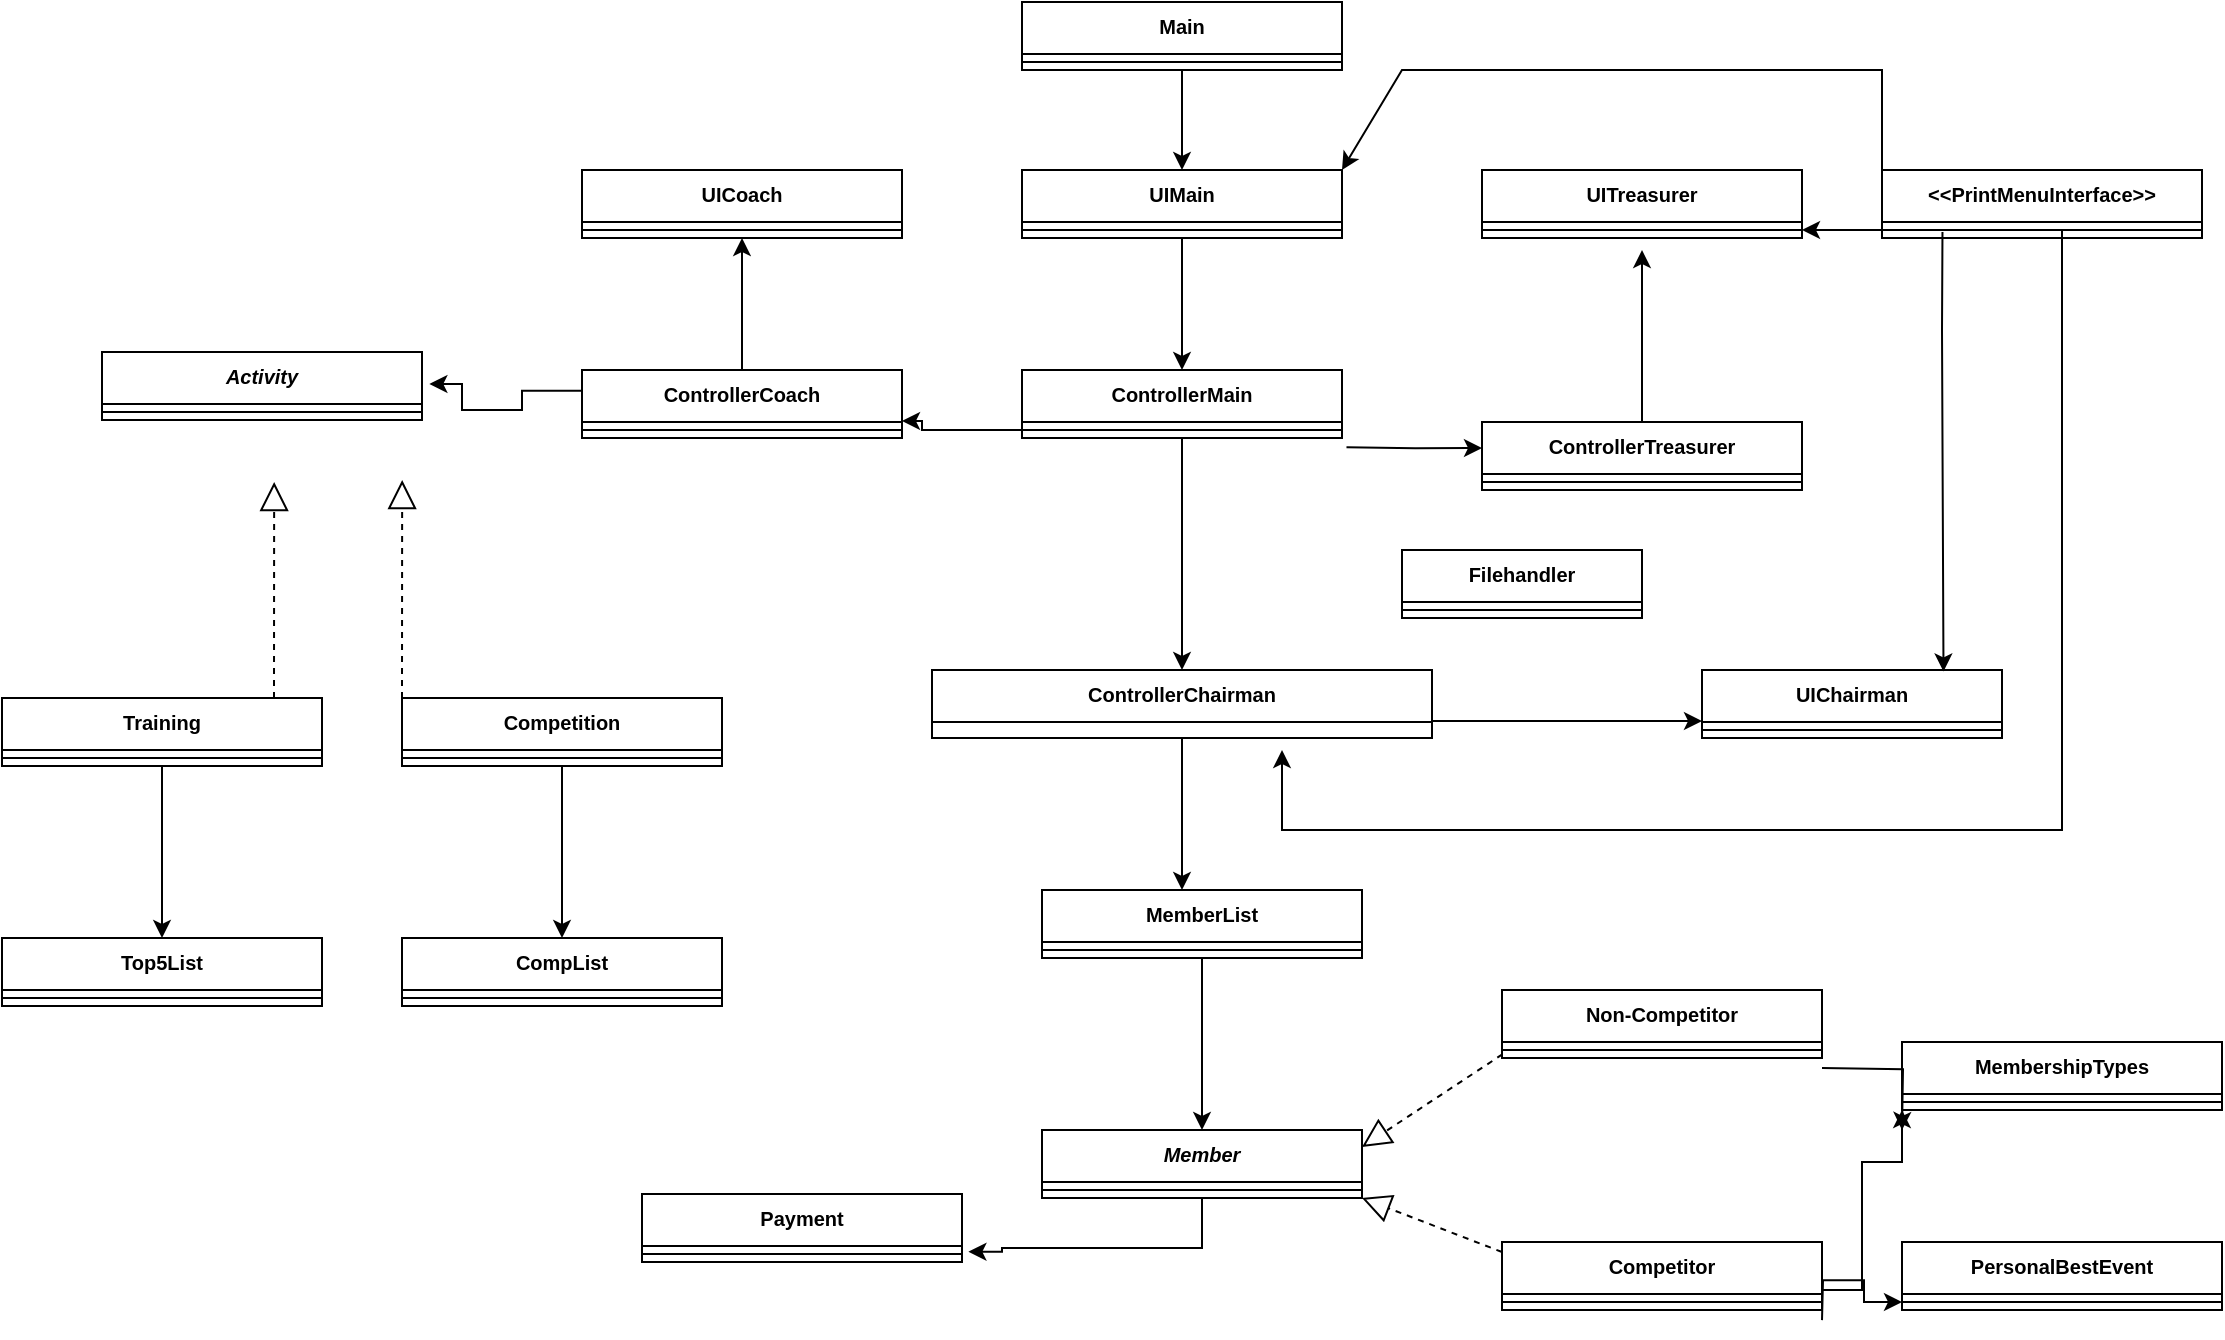 <mxfile version="18.0.5" type="github">
  <diagram id="C5RBs43oDa-KdzZeNtuy" name="Page-1">
    <mxGraphModel dx="1911" dy="841" grid="1" gridSize="10" guides="1" tooltips="1" connect="1" arrows="1" fold="1" page="1" pageScale="1" pageWidth="1169" pageHeight="827" math="0" shadow="0">
      <root>
        <mxCell id="WIyWlLk6GJQsqaUBKTNV-0" />
        <mxCell id="WIyWlLk6GJQsqaUBKTNV-1" parent="WIyWlLk6GJQsqaUBKTNV-0" />
        <mxCell id="_CnS_6f2XygoUBhzb1I3-104" value="" style="edgeStyle=orthogonalEdgeStyle;rounded=0;orthogonalLoop=1;jettySize=auto;html=1;entryX=0.5;entryY=0;entryDx=0;entryDy=0;entryPerimeter=0;fontSize=10;" parent="WIyWlLk6GJQsqaUBKTNV-1" source="_CnS_6f2XygoUBhzb1I3-0" target="_CnS_6f2XygoUBhzb1I3-28" edge="1">
          <mxGeometry relative="1" as="geometry" />
        </mxCell>
        <mxCell id="_CnS_6f2XygoUBhzb1I3-0" value="Main" style="swimlane;fontStyle=1;align=center;verticalAlign=top;childLayout=stackLayout;horizontal=1;startSize=26;horizontalStack=0;resizeParent=1;resizeParentMax=0;resizeLast=0;collapsible=1;marginBottom=0;fontSize=10;" parent="WIyWlLk6GJQsqaUBKTNV-1" vertex="1">
          <mxGeometry x="520" y="66" width="160" height="34" as="geometry" />
        </mxCell>
        <mxCell id="_CnS_6f2XygoUBhzb1I3-2" value="" style="line;strokeWidth=1;fillColor=none;align=left;verticalAlign=middle;spacingTop=-1;spacingLeft=3;spacingRight=3;rotatable=0;labelPosition=right;points=[];portConstraint=eastwest;fontSize=10;" parent="_CnS_6f2XygoUBhzb1I3-0" vertex="1">
          <mxGeometry y="26" width="160" height="8" as="geometry" />
        </mxCell>
        <mxCell id="_CnS_6f2XygoUBhzb1I3-36" value="" style="edgeStyle=orthogonalEdgeStyle;rounded=0;orthogonalLoop=1;jettySize=auto;html=1;fontSize=10;" parent="WIyWlLk6GJQsqaUBKTNV-1" source="_CnS_6f2XygoUBhzb1I3-16" target="_CnS_6f2XygoUBhzb1I3-32" edge="1">
          <mxGeometry relative="1" as="geometry" />
        </mxCell>
        <mxCell id="_CnS_6f2XygoUBhzb1I3-16" value="MemberList" style="swimlane;fontStyle=1;align=center;verticalAlign=top;childLayout=stackLayout;horizontal=1;startSize=26;horizontalStack=0;resizeParent=1;resizeParentMax=0;resizeLast=0;collapsible=1;marginBottom=0;fontSize=10;" parent="WIyWlLk6GJQsqaUBKTNV-1" vertex="1">
          <mxGeometry x="530" y="510" width="160" height="34" as="geometry" />
        </mxCell>
        <mxCell id="_CnS_6f2XygoUBhzb1I3-18" value="" style="line;strokeWidth=1;fillColor=none;align=left;verticalAlign=middle;spacingTop=-1;spacingLeft=3;spacingRight=3;rotatable=0;labelPosition=right;points=[];portConstraint=eastwest;fontSize=10;" parent="_CnS_6f2XygoUBhzb1I3-16" vertex="1">
          <mxGeometry y="26" width="160" height="8" as="geometry" />
        </mxCell>
        <mxCell id="oMVQE4opJgW0ZXu9-9f2-27" value="" style="edgeStyle=orthogonalEdgeStyle;rounded=0;orthogonalLoop=1;jettySize=auto;html=1;fontSize=10;" edge="1" parent="WIyWlLk6GJQsqaUBKTNV-1" source="_CnS_6f2XygoUBhzb1I3-20">
          <mxGeometry relative="1" as="geometry">
            <mxPoint x="600" y="510" as="targetPoint" />
          </mxGeometry>
        </mxCell>
        <mxCell id="_CnS_6f2XygoUBhzb1I3-20" value="ControllerChairman" style="swimlane;fontStyle=1;align=center;verticalAlign=top;childLayout=stackLayout;horizontal=1;startSize=26;horizontalStack=0;resizeParent=1;resizeParentMax=0;resizeLast=0;collapsible=1;marginBottom=0;fontSize=10;" parent="WIyWlLk6GJQsqaUBKTNV-1" vertex="1">
          <mxGeometry x="475" y="400" width="250" height="34" as="geometry" />
        </mxCell>
        <mxCell id="oMVQE4opJgW0ZXu9-9f2-0" value="" style="edgeStyle=orthogonalEdgeStyle;rounded=0;orthogonalLoop=1;jettySize=auto;html=1;entryX=0.5;entryY=0;entryDx=0;entryDy=0;entryPerimeter=0;fontSize=10;" edge="1" parent="WIyWlLk6GJQsqaUBKTNV-1" source="_CnS_6f2XygoUBhzb1I3-24" target="_CnS_6f2XygoUBhzb1I3-20">
          <mxGeometry relative="1" as="geometry">
            <mxPoint x="600" y="330" as="targetPoint" />
          </mxGeometry>
        </mxCell>
        <mxCell id="_CnS_6f2XygoUBhzb1I3-24" value="ControllerMain" style="swimlane;fontStyle=1;align=center;verticalAlign=top;childLayout=stackLayout;horizontal=1;startSize=26;horizontalStack=0;resizeParent=1;resizeParentMax=0;resizeLast=0;collapsible=1;marginBottom=0;fontSize=10;" parent="WIyWlLk6GJQsqaUBKTNV-1" vertex="1">
          <mxGeometry x="520" y="250" width="160" height="34" as="geometry" />
        </mxCell>
        <mxCell id="_CnS_6f2XygoUBhzb1I3-26" value="" style="line;strokeWidth=1;fillColor=none;align=left;verticalAlign=middle;spacingTop=-1;spacingLeft=3;spacingRight=3;rotatable=0;labelPosition=right;points=[];portConstraint=eastwest;fontSize=10;" parent="_CnS_6f2XygoUBhzb1I3-24" vertex="1">
          <mxGeometry y="26" width="160" height="8" as="geometry" />
        </mxCell>
        <mxCell id="_CnS_6f2XygoUBhzb1I3-105" value="" style="edgeStyle=orthogonalEdgeStyle;rounded=0;orthogonalLoop=1;jettySize=auto;html=1;entryX=0.5;entryY=0;entryDx=0;entryDy=0;fontSize=10;" parent="WIyWlLk6GJQsqaUBKTNV-1" source="_CnS_6f2XygoUBhzb1I3-28" target="_CnS_6f2XygoUBhzb1I3-24" edge="1">
          <mxGeometry relative="1" as="geometry" />
        </mxCell>
        <mxCell id="_CnS_6f2XygoUBhzb1I3-28" value="UIMain" style="swimlane;fontStyle=1;align=center;verticalAlign=top;childLayout=stackLayout;horizontal=1;startSize=26;horizontalStack=0;resizeParent=1;resizeParentMax=0;resizeLast=0;collapsible=1;marginBottom=0;fontSize=10;" parent="WIyWlLk6GJQsqaUBKTNV-1" vertex="1">
          <mxGeometry x="520" y="150" width="160" height="34" as="geometry" />
        </mxCell>
        <mxCell id="_CnS_6f2XygoUBhzb1I3-30" value="" style="line;strokeWidth=1;fillColor=none;align=left;verticalAlign=middle;spacingTop=-1;spacingLeft=3;spacingRight=3;rotatable=0;labelPosition=right;points=[];portConstraint=eastwest;fontSize=10;" parent="_CnS_6f2XygoUBhzb1I3-28" vertex="1">
          <mxGeometry y="26" width="160" height="8" as="geometry" />
        </mxCell>
        <mxCell id="oMVQE4opJgW0ZXu9-9f2-28" value="" style="edgeStyle=orthogonalEdgeStyle;rounded=0;orthogonalLoop=1;jettySize=auto;html=1;fontSize=10;entryX=1.02;entryY=0.11;entryDx=0;entryDy=0;entryPerimeter=0;" edge="1" parent="WIyWlLk6GJQsqaUBKTNV-1" source="_CnS_6f2XygoUBhzb1I3-32">
          <mxGeometry relative="1" as="geometry">
            <mxPoint x="493.2" y="690.86" as="targetPoint" />
            <Array as="points">
              <mxPoint x="510" y="689" />
              <mxPoint x="510" y="691" />
            </Array>
          </mxGeometry>
        </mxCell>
        <mxCell id="_CnS_6f2XygoUBhzb1I3-32" value="Member" style="swimlane;fontStyle=3;align=center;verticalAlign=top;childLayout=stackLayout;horizontal=1;startSize=26;horizontalStack=0;resizeParent=1;resizeParentMax=0;resizeLast=0;collapsible=1;marginBottom=0;fontSize=10;" parent="WIyWlLk6GJQsqaUBKTNV-1" vertex="1">
          <mxGeometry x="530" y="630" width="160" height="34" as="geometry" />
        </mxCell>
        <mxCell id="_CnS_6f2XygoUBhzb1I3-34" value="" style="line;strokeWidth=1;fillColor=none;align=left;verticalAlign=middle;spacingTop=-1;spacingLeft=3;spacingRight=3;rotatable=0;labelPosition=right;points=[];portConstraint=eastwest;fontSize=10;" parent="_CnS_6f2XygoUBhzb1I3-32" vertex="1">
          <mxGeometry y="26" width="160" height="8" as="geometry" />
        </mxCell>
        <mxCell id="_CnS_6f2XygoUBhzb1I3-37" value="MembershipTypes" style="swimlane;fontStyle=1;align=center;verticalAlign=top;childLayout=stackLayout;horizontal=1;startSize=26;horizontalStack=0;resizeParent=1;resizeParentMax=0;resizeLast=0;collapsible=1;marginBottom=0;fontSize=10;" parent="WIyWlLk6GJQsqaUBKTNV-1" vertex="1">
          <mxGeometry x="960" y="586" width="160" height="34" as="geometry" />
        </mxCell>
        <mxCell id="_CnS_6f2XygoUBhzb1I3-39" value="" style="line;strokeWidth=1;fillColor=none;align=left;verticalAlign=middle;spacingTop=-1;spacingLeft=3;spacingRight=3;rotatable=0;labelPosition=right;points=[];portConstraint=eastwest;fontSize=10;" parent="_CnS_6f2XygoUBhzb1I3-37" vertex="1">
          <mxGeometry y="26" width="160" height="8" as="geometry" />
        </mxCell>
        <mxCell id="_CnS_6f2XygoUBhzb1I3-41" value="Non-Competitor" style="swimlane;fontStyle=1;align=center;verticalAlign=top;childLayout=stackLayout;horizontal=1;startSize=26;horizontalStack=0;resizeParent=1;resizeParentMax=0;resizeLast=0;collapsible=1;marginBottom=0;fontSize=10;" parent="WIyWlLk6GJQsqaUBKTNV-1" vertex="1">
          <mxGeometry x="760" y="560" width="160" height="34" as="geometry" />
        </mxCell>
        <mxCell id="_CnS_6f2XygoUBhzb1I3-43" value="" style="line;strokeWidth=1;fillColor=none;align=left;verticalAlign=middle;spacingTop=-1;spacingLeft=3;spacingRight=3;rotatable=0;labelPosition=right;points=[];portConstraint=eastwest;fontSize=10;" parent="_CnS_6f2XygoUBhzb1I3-41" vertex="1">
          <mxGeometry y="26" width="160" height="8" as="geometry" />
        </mxCell>
        <mxCell id="oMVQE4opJgW0ZXu9-9f2-43" value="" style="edgeStyle=orthogonalEdgeStyle;rounded=0;orthogonalLoop=1;jettySize=auto;html=1;fontSize=10;entryX=0;entryY=1;entryDx=0;entryDy=0;" edge="1" parent="WIyWlLk6GJQsqaUBKTNV-1" source="_CnS_6f2XygoUBhzb1I3-45" target="_CnS_6f2XygoUBhzb1I3-37">
          <mxGeometry relative="1" as="geometry">
            <Array as="points">
              <mxPoint x="940" y="710" />
              <mxPoint x="940" y="646" />
            </Array>
          </mxGeometry>
        </mxCell>
        <mxCell id="_CnS_6f2XygoUBhzb1I3-45" value="Competitor" style="swimlane;fontStyle=1;align=center;verticalAlign=top;childLayout=stackLayout;horizontal=1;startSize=26;horizontalStack=0;resizeParent=1;resizeParentMax=0;resizeLast=0;collapsible=1;marginBottom=0;fontSize=10;" parent="WIyWlLk6GJQsqaUBKTNV-1" vertex="1">
          <mxGeometry x="760" y="686" width="160" height="34" as="geometry" />
        </mxCell>
        <mxCell id="_CnS_6f2XygoUBhzb1I3-47" value="" style="line;strokeWidth=1;fillColor=none;align=left;verticalAlign=middle;spacingTop=-1;spacingLeft=3;spacingRight=3;rotatable=0;labelPosition=right;points=[];portConstraint=eastwest;fontSize=10;" parent="_CnS_6f2XygoUBhzb1I3-45" vertex="1">
          <mxGeometry y="26" width="160" height="8" as="geometry" />
        </mxCell>
        <mxCell id="_CnS_6f2XygoUBhzb1I3-49" value="UIChairman" style="swimlane;fontStyle=1;align=center;verticalAlign=top;childLayout=stackLayout;horizontal=1;startSize=26;horizontalStack=0;resizeParent=1;resizeParentMax=0;resizeLast=0;collapsible=1;marginBottom=0;fontSize=10;" parent="WIyWlLk6GJQsqaUBKTNV-1" vertex="1">
          <mxGeometry x="860" y="400" width="150" height="34" as="geometry" />
        </mxCell>
        <mxCell id="_CnS_6f2XygoUBhzb1I3-51" value="" style="line;strokeWidth=1;fillColor=none;align=left;verticalAlign=middle;spacingTop=-1;spacingLeft=3;spacingRight=3;rotatable=0;labelPosition=right;points=[];portConstraint=eastwest;fontSize=10;" parent="_CnS_6f2XygoUBhzb1I3-49" vertex="1">
          <mxGeometry y="26" width="150" height="8" as="geometry" />
        </mxCell>
        <mxCell id="oMVQE4opJgW0ZXu9-9f2-24" value="" style="edgeStyle=orthogonalEdgeStyle;rounded=0;orthogonalLoop=1;jettySize=auto;html=1;fontSize=10;" edge="1" parent="WIyWlLk6GJQsqaUBKTNV-1" source="_CnS_6f2XygoUBhzb1I3-53">
          <mxGeometry relative="1" as="geometry">
            <mxPoint x="830" y="190" as="targetPoint" />
          </mxGeometry>
        </mxCell>
        <mxCell id="_CnS_6f2XygoUBhzb1I3-53" value="ControllerTreasurer" style="swimlane;fontStyle=1;align=center;verticalAlign=top;childLayout=stackLayout;horizontal=1;startSize=26;horizontalStack=0;resizeParent=1;resizeParentMax=0;resizeLast=0;collapsible=1;marginBottom=0;fontSize=10;" parent="WIyWlLk6GJQsqaUBKTNV-1" vertex="1">
          <mxGeometry x="750" y="276" width="160" height="34" as="geometry" />
        </mxCell>
        <mxCell id="_CnS_6f2XygoUBhzb1I3-55" value="" style="line;strokeWidth=1;fillColor=none;align=left;verticalAlign=middle;spacingTop=-1;spacingLeft=3;spacingRight=3;rotatable=0;labelPosition=right;points=[];portConstraint=eastwest;fontSize=10;" parent="_CnS_6f2XygoUBhzb1I3-53" vertex="1">
          <mxGeometry y="26" width="160" height="8" as="geometry" />
        </mxCell>
        <mxCell id="_CnS_6f2XygoUBhzb1I3-57" value="UITreasurer" style="swimlane;fontStyle=1;align=center;verticalAlign=top;childLayout=stackLayout;horizontal=1;startSize=26;horizontalStack=0;resizeParent=1;resizeParentMax=0;resizeLast=0;collapsible=1;marginBottom=0;fontSize=10;" parent="WIyWlLk6GJQsqaUBKTNV-1" vertex="1">
          <mxGeometry x="750" y="150" width="160" height="34" as="geometry" />
        </mxCell>
        <mxCell id="_CnS_6f2XygoUBhzb1I3-59" value="" style="line;strokeWidth=1;fillColor=none;align=left;verticalAlign=middle;spacingTop=-1;spacingLeft=3;spacingRight=3;rotatable=0;labelPosition=right;points=[];portConstraint=eastwest;fontSize=10;" parent="_CnS_6f2XygoUBhzb1I3-57" vertex="1">
          <mxGeometry y="26" width="160" height="8" as="geometry" />
        </mxCell>
        <mxCell id="_CnS_6f2XygoUBhzb1I3-65" value="Filehandler" style="swimlane;fontStyle=1;align=center;verticalAlign=top;childLayout=stackLayout;horizontal=1;startSize=26;horizontalStack=0;resizeParent=1;resizeParentMax=0;resizeLast=0;collapsible=1;marginBottom=0;fontSize=10;" parent="WIyWlLk6GJQsqaUBKTNV-1" vertex="1">
          <mxGeometry x="710" y="340" width="120" height="34" as="geometry" />
        </mxCell>
        <mxCell id="_CnS_6f2XygoUBhzb1I3-67" value="" style="line;strokeWidth=1;fillColor=none;align=left;verticalAlign=middle;spacingTop=-1;spacingLeft=3;spacingRight=3;rotatable=0;labelPosition=right;points=[];portConstraint=eastwest;fontSize=10;" parent="_CnS_6f2XygoUBhzb1I3-65" vertex="1">
          <mxGeometry y="26" width="120" height="8" as="geometry" />
        </mxCell>
        <mxCell id="oMVQE4opJgW0ZXu9-9f2-18" value="" style="edgeStyle=orthogonalEdgeStyle;rounded=0;orthogonalLoop=1;jettySize=auto;html=1;fontSize=10;entryX=0.5;entryY=1;entryDx=0;entryDy=0;" edge="1" parent="WIyWlLk6GJQsqaUBKTNV-1" source="_CnS_6f2XygoUBhzb1I3-69" target="_CnS_6f2XygoUBhzb1I3-73">
          <mxGeometry relative="1" as="geometry">
            <mxPoint x="380.0" y="210" as="targetPoint" />
          </mxGeometry>
        </mxCell>
        <mxCell id="_CnS_6f2XygoUBhzb1I3-69" value="ControllerCoach" style="swimlane;fontStyle=1;align=center;verticalAlign=top;childLayout=stackLayout;horizontal=1;startSize=26;horizontalStack=0;resizeParent=1;resizeParentMax=0;resizeLast=0;collapsible=1;marginBottom=0;fontSize=10;" parent="WIyWlLk6GJQsqaUBKTNV-1" vertex="1">
          <mxGeometry x="300" y="250" width="160" height="34" as="geometry" />
        </mxCell>
        <mxCell id="_CnS_6f2XygoUBhzb1I3-71" value="" style="line;strokeWidth=1;fillColor=none;align=left;verticalAlign=middle;spacingTop=-1;spacingLeft=3;spacingRight=3;rotatable=0;labelPosition=right;points=[];portConstraint=eastwest;fontSize=10;" parent="_CnS_6f2XygoUBhzb1I3-69" vertex="1">
          <mxGeometry y="26" width="160" height="8" as="geometry" />
        </mxCell>
        <mxCell id="_CnS_6f2XygoUBhzb1I3-73" value="UICoach" style="swimlane;fontStyle=1;align=center;verticalAlign=top;childLayout=stackLayout;horizontal=1;startSize=26;horizontalStack=0;resizeParent=1;resizeParentMax=0;resizeLast=0;collapsible=1;marginBottom=0;fontSize=10;" parent="WIyWlLk6GJQsqaUBKTNV-1" vertex="1">
          <mxGeometry x="300" y="150" width="160" height="34" as="geometry" />
        </mxCell>
        <mxCell id="_CnS_6f2XygoUBhzb1I3-75" value="" style="line;strokeWidth=1;fillColor=none;align=left;verticalAlign=middle;spacingTop=-1;spacingLeft=3;spacingRight=3;rotatable=0;labelPosition=right;points=[];portConstraint=eastwest;fontSize=10;" parent="_CnS_6f2XygoUBhzb1I3-73" vertex="1">
          <mxGeometry y="26" width="160" height="8" as="geometry" />
        </mxCell>
        <mxCell id="_CnS_6f2XygoUBhzb1I3-77" value="&lt;&lt;PrintMenuInterface&gt;&gt;" style="swimlane;fontStyle=1;align=center;verticalAlign=top;childLayout=stackLayout;horizontal=1;startSize=26;horizontalStack=0;resizeParent=1;resizeParentMax=0;resizeLast=0;collapsible=1;marginBottom=0;fontSize=10;" parent="WIyWlLk6GJQsqaUBKTNV-1" vertex="1">
          <mxGeometry x="950" y="150" width="160" height="34" as="geometry" />
        </mxCell>
        <mxCell id="_CnS_6f2XygoUBhzb1I3-79" value="" style="line;strokeWidth=1;fillColor=none;align=left;verticalAlign=middle;spacingTop=-1;spacingLeft=3;spacingRight=3;rotatable=0;labelPosition=right;points=[];portConstraint=eastwest;fontSize=10;" parent="_CnS_6f2XygoUBhzb1I3-77" vertex="1">
          <mxGeometry y="26" width="160" height="8" as="geometry" />
        </mxCell>
        <mxCell id="_CnS_6f2XygoUBhzb1I3-81" value="Activity" style="swimlane;fontStyle=3;align=center;verticalAlign=top;childLayout=stackLayout;horizontal=1;startSize=26;horizontalStack=0;resizeParent=1;resizeParentMax=0;resizeLast=0;collapsible=1;marginBottom=0;fontSize=10;" parent="WIyWlLk6GJQsqaUBKTNV-1" vertex="1">
          <mxGeometry x="60" y="241" width="160" height="34" as="geometry" />
        </mxCell>
        <mxCell id="_CnS_6f2XygoUBhzb1I3-83" value="" style="line;strokeWidth=1;fillColor=none;align=left;verticalAlign=middle;spacingTop=-1;spacingLeft=3;spacingRight=3;rotatable=0;labelPosition=right;points=[];portConstraint=eastwest;fontSize=10;" parent="_CnS_6f2XygoUBhzb1I3-81" vertex="1">
          <mxGeometry y="26" width="160" height="8" as="geometry" />
        </mxCell>
        <mxCell id="_CnS_6f2XygoUBhzb1I3-97" value="" style="edgeStyle=orthogonalEdgeStyle;rounded=0;orthogonalLoop=1;jettySize=auto;html=1;fontSize=10;" parent="WIyWlLk6GJQsqaUBKTNV-1" source="_CnS_6f2XygoUBhzb1I3-85" target="_CnS_6f2XygoUBhzb1I3-93" edge="1">
          <mxGeometry relative="1" as="geometry" />
        </mxCell>
        <mxCell id="_CnS_6f2XygoUBhzb1I3-85" value="Training" style="swimlane;fontStyle=1;align=center;verticalAlign=top;childLayout=stackLayout;horizontal=1;startSize=26;horizontalStack=0;resizeParent=1;resizeParentMax=0;resizeLast=0;collapsible=1;marginBottom=0;fontSize=10;" parent="WIyWlLk6GJQsqaUBKTNV-1" vertex="1">
          <mxGeometry x="10" y="414" width="160" height="34" as="geometry" />
        </mxCell>
        <mxCell id="_CnS_6f2XygoUBhzb1I3-87" value="" style="line;strokeWidth=1;fillColor=none;align=left;verticalAlign=middle;spacingTop=-1;spacingLeft=3;spacingRight=3;rotatable=0;labelPosition=right;points=[];portConstraint=eastwest;fontSize=10;" parent="_CnS_6f2XygoUBhzb1I3-85" vertex="1">
          <mxGeometry y="26" width="160" height="8" as="geometry" />
        </mxCell>
        <mxCell id="_CnS_6f2XygoUBhzb1I3-102" value="" style="edgeStyle=orthogonalEdgeStyle;rounded=0;orthogonalLoop=1;jettySize=auto;html=1;fontSize=10;" parent="WIyWlLk6GJQsqaUBKTNV-1" source="_CnS_6f2XygoUBhzb1I3-89" target="_CnS_6f2XygoUBhzb1I3-98" edge="1">
          <mxGeometry relative="1" as="geometry" />
        </mxCell>
        <mxCell id="_CnS_6f2XygoUBhzb1I3-89" value="Competition" style="swimlane;fontStyle=1;align=center;verticalAlign=top;childLayout=stackLayout;horizontal=1;startSize=26;horizontalStack=0;resizeParent=1;resizeParentMax=0;resizeLast=0;collapsible=1;marginBottom=0;fontSize=10;" parent="WIyWlLk6GJQsqaUBKTNV-1" vertex="1">
          <mxGeometry x="210" y="414" width="160" height="34" as="geometry" />
        </mxCell>
        <mxCell id="_CnS_6f2XygoUBhzb1I3-91" value="" style="line;strokeWidth=1;fillColor=none;align=left;verticalAlign=middle;spacingTop=-1;spacingLeft=3;spacingRight=3;rotatable=0;labelPosition=right;points=[];portConstraint=eastwest;fontSize=10;" parent="_CnS_6f2XygoUBhzb1I3-89" vertex="1">
          <mxGeometry y="26" width="160" height="8" as="geometry" />
        </mxCell>
        <mxCell id="_CnS_6f2XygoUBhzb1I3-93" value="Top5List" style="swimlane;fontStyle=1;align=center;verticalAlign=top;childLayout=stackLayout;horizontal=1;startSize=26;horizontalStack=0;resizeParent=1;resizeParentMax=0;resizeLast=0;collapsible=1;marginBottom=0;fontSize=10;" parent="WIyWlLk6GJQsqaUBKTNV-1" vertex="1">
          <mxGeometry x="10" y="534" width="160" height="34" as="geometry" />
        </mxCell>
        <mxCell id="_CnS_6f2XygoUBhzb1I3-95" value="" style="line;strokeWidth=1;fillColor=none;align=left;verticalAlign=middle;spacingTop=-1;spacingLeft=3;spacingRight=3;rotatable=0;labelPosition=right;points=[];portConstraint=eastwest;fontSize=10;" parent="_CnS_6f2XygoUBhzb1I3-93" vertex="1">
          <mxGeometry y="26" width="160" height="8" as="geometry" />
        </mxCell>
        <mxCell id="_CnS_6f2XygoUBhzb1I3-98" value="CompList" style="swimlane;fontStyle=1;align=center;verticalAlign=top;childLayout=stackLayout;horizontal=1;startSize=26;horizontalStack=0;resizeParent=1;resizeParentMax=0;resizeLast=0;collapsible=1;marginBottom=0;fontSize=10;" parent="WIyWlLk6GJQsqaUBKTNV-1" vertex="1">
          <mxGeometry x="210" y="534" width="160" height="34" as="geometry" />
        </mxCell>
        <mxCell id="_CnS_6f2XygoUBhzb1I3-100" value="" style="line;strokeWidth=1;fillColor=none;align=left;verticalAlign=middle;spacingTop=-1;spacingLeft=3;spacingRight=3;rotatable=0;labelPosition=right;points=[];portConstraint=eastwest;fontSize=10;" parent="_CnS_6f2XygoUBhzb1I3-98" vertex="1">
          <mxGeometry y="26" width="160" height="8" as="geometry" />
        </mxCell>
        <mxCell id="oMVQE4opJgW0ZXu9-9f2-5" value="" style="endArrow=block;dashed=1;endFill=0;endSize=12;html=1;rounded=0;entryX=0.538;entryY=1.192;entryDx=0;entryDy=0;entryPerimeter=0;exitX=0.85;exitY=0;exitDx=0;exitDy=0;exitPerimeter=0;fontSize=10;" edge="1" parent="WIyWlLk6GJQsqaUBKTNV-1" source="_CnS_6f2XygoUBhzb1I3-85">
          <mxGeometry width="160" relative="1" as="geometry">
            <mxPoint x="500" y="390" as="sourcePoint" />
            <mxPoint x="146.08" y="305.992" as="targetPoint" />
          </mxGeometry>
        </mxCell>
        <mxCell id="oMVQE4opJgW0ZXu9-9f2-6" value="" style="endArrow=block;dashed=1;endFill=0;endSize=12;html=1;rounded=0;entryX=0.938;entryY=1.154;entryDx=0;entryDy=0;entryPerimeter=0;exitX=0;exitY=0;exitDx=0;exitDy=0;fontSize=10;" edge="1" parent="WIyWlLk6GJQsqaUBKTNV-1" source="_CnS_6f2XygoUBhzb1I3-89">
          <mxGeometry width="160" relative="1" as="geometry">
            <mxPoint x="186" y="390" as="sourcePoint" />
            <mxPoint x="210.08" y="305.004" as="targetPoint" />
          </mxGeometry>
        </mxCell>
        <mxCell id="oMVQE4opJgW0ZXu9-9f2-7" value="" style="edgeStyle=orthogonalEdgeStyle;rounded=0;orthogonalLoop=1;jettySize=auto;html=1;fontSize=10;exitX=0;exitY=0.5;exitDx=0;exitDy=0;entryX=1;entryY=0.75;entryDx=0;entryDy=0;" edge="1" parent="WIyWlLk6GJQsqaUBKTNV-1" source="_CnS_6f2XygoUBhzb1I3-24" target="_CnS_6f2XygoUBhzb1I3-69">
          <mxGeometry relative="1" as="geometry">
            <mxPoint x="520" y="313" as="sourcePoint" />
            <mxPoint x="470" y="290" as="targetPoint" />
            <Array as="points">
              <mxPoint x="520" y="280" />
              <mxPoint x="470" y="280" />
              <mxPoint x="470" y="276" />
            </Array>
          </mxGeometry>
        </mxCell>
        <mxCell id="oMVQE4opJgW0ZXu9-9f2-10" value="" style="edgeStyle=orthogonalEdgeStyle;rounded=0;orthogonalLoop=1;jettySize=auto;html=1;entryX=0;entryY=0.5;entryDx=0;entryDy=0;fontSize=10;exitX=1.014;exitY=0.074;exitDx=0;exitDy=0;exitPerimeter=0;" edge="1" parent="WIyWlLk6GJQsqaUBKTNV-1">
          <mxGeometry relative="1" as="geometry">
            <mxPoint x="682.24" y="288.588" as="sourcePoint" />
            <mxPoint x="750" y="289" as="targetPoint" />
          </mxGeometry>
        </mxCell>
        <mxCell id="oMVQE4opJgW0ZXu9-9f2-19" value="Payment" style="swimlane;fontStyle=1;align=center;verticalAlign=top;childLayout=stackLayout;horizontal=1;startSize=26;horizontalStack=0;resizeParent=1;resizeParentMax=0;resizeLast=0;collapsible=1;marginBottom=0;labelBackgroundColor=none;fontSize=10;" vertex="1" parent="WIyWlLk6GJQsqaUBKTNV-1">
          <mxGeometry x="330" y="662" width="160" height="34" as="geometry" />
        </mxCell>
        <mxCell id="oMVQE4opJgW0ZXu9-9f2-21" value="" style="line;strokeWidth=1;fillColor=none;align=left;verticalAlign=middle;spacingTop=-1;spacingLeft=3;spacingRight=3;rotatable=0;labelPosition=right;points=[];portConstraint=eastwest;labelBackgroundColor=none;fontSize=10;" vertex="1" parent="oMVQE4opJgW0ZXu9-9f2-19">
          <mxGeometry y="26" width="160" height="8" as="geometry" />
        </mxCell>
        <mxCell id="oMVQE4opJgW0ZXu9-9f2-26" value="" style="edgeStyle=orthogonalEdgeStyle;rounded=0;orthogonalLoop=1;jettySize=auto;html=1;fontSize=10;entryX=1.023;entryY=0.742;entryDx=0;entryDy=0;entryPerimeter=0;" edge="1" parent="WIyWlLk6GJQsqaUBKTNV-1">
          <mxGeometry relative="1" as="geometry">
            <mxPoint x="300" y="260.35" as="sourcePoint" />
            <mxPoint x="223.68" y="256.998" as="targetPoint" />
            <Array as="points">
              <mxPoint x="270" y="260" />
              <mxPoint x="270" y="270" />
              <mxPoint x="240" y="270" />
              <mxPoint x="240" y="257" />
            </Array>
          </mxGeometry>
        </mxCell>
        <mxCell id="oMVQE4opJgW0ZXu9-9f2-31" value="" style="endArrow=block;dashed=1;endFill=0;endSize=12;html=1;rounded=0;entryX=1;entryY=0.5;entryDx=0;entryDy=0;exitX=0;exitY=0.5;exitDx=0;exitDy=0;fontSize=10;" edge="1" parent="WIyWlLk6GJQsqaUBKTNV-1">
          <mxGeometry width="160" relative="1" as="geometry">
            <mxPoint x="760" y="691" as="sourcePoint" />
            <mxPoint x="690" y="664" as="targetPoint" />
            <Array as="points" />
          </mxGeometry>
        </mxCell>
        <mxCell id="oMVQE4opJgW0ZXu9-9f2-32" value="" style="endArrow=block;dashed=1;endFill=0;endSize=12;html=1;rounded=0;entryX=1;entryY=0.25;entryDx=0;entryDy=0;exitX=0.001;exitY=0.238;exitDx=0;exitDy=0;fontSize=10;exitPerimeter=0;" edge="1" parent="WIyWlLk6GJQsqaUBKTNV-1" target="_CnS_6f2XygoUBhzb1I3-32">
          <mxGeometry width="160" relative="1" as="geometry">
            <mxPoint x="760.16" y="592.188" as="sourcePoint" />
            <mxPoint x="694.16" y="668.684" as="targetPoint" />
            <Array as="points" />
          </mxGeometry>
        </mxCell>
        <mxCell id="oMVQE4opJgW0ZXu9-9f2-37" value="PersonalBestEvent" style="swimlane;fontStyle=1;align=center;verticalAlign=top;childLayout=stackLayout;horizontal=1;startSize=26;horizontalStack=0;resizeParent=1;resizeParentMax=0;resizeLast=0;collapsible=1;marginBottom=0;labelBackgroundColor=none;fontSize=10;" vertex="1" parent="WIyWlLk6GJQsqaUBKTNV-1">
          <mxGeometry x="960" y="686" width="160" height="34" as="geometry" />
        </mxCell>
        <mxCell id="oMVQE4opJgW0ZXu9-9f2-39" value="" style="line;strokeWidth=1;fillColor=none;align=left;verticalAlign=middle;spacingTop=-1;spacingLeft=3;spacingRight=3;rotatable=0;labelPosition=right;points=[];portConstraint=eastwest;labelBackgroundColor=none;fontSize=10;" vertex="1" parent="oMVQE4opJgW0ZXu9-9f2-37">
          <mxGeometry y="26" width="160" height="8" as="geometry" />
        </mxCell>
        <mxCell id="oMVQE4opJgW0ZXu9-9f2-41" value="" style="edgeStyle=orthogonalEdgeStyle;rounded=0;orthogonalLoop=1;jettySize=auto;html=1;fontSize=10;" edge="1" parent="WIyWlLk6GJQsqaUBKTNV-1" target="oMVQE4opJgW0ZXu9-9f2-39">
          <mxGeometry relative="1" as="geometry">
            <mxPoint x="920" y="725.059" as="sourcePoint" />
          </mxGeometry>
        </mxCell>
        <mxCell id="oMVQE4opJgW0ZXu9-9f2-42" value="" style="edgeStyle=orthogonalEdgeStyle;rounded=0;orthogonalLoop=1;jettySize=auto;html=1;fontSize=10;entryX=0;entryY=0.692;entryDx=0;entryDy=0;entryPerimeter=0;" edge="1" parent="WIyWlLk6GJQsqaUBKTNV-1">
          <mxGeometry relative="1" as="geometry">
            <mxPoint x="920" y="599.059" as="sourcePoint" />
            <mxPoint x="960" y="629.992" as="targetPoint" />
          </mxGeometry>
        </mxCell>
        <mxCell id="oMVQE4opJgW0ZXu9-9f2-45" value="" style="edgeStyle=orthogonalEdgeStyle;rounded=0;orthogonalLoop=1;jettySize=auto;html=1;fontSize=10;" edge="1" parent="WIyWlLk6GJQsqaUBKTNV-1" source="_CnS_6f2XygoUBhzb1I3-79" target="_CnS_6f2XygoUBhzb1I3-59">
          <mxGeometry relative="1" as="geometry" />
        </mxCell>
        <mxCell id="oMVQE4opJgW0ZXu9-9f2-48" value="" style="endArrow=classic;html=1;rounded=0;fontSize=10;exitX=0;exitY=0;exitDx=0;exitDy=0;entryX=1;entryY=0;entryDx=0;entryDy=0;" edge="1" parent="WIyWlLk6GJQsqaUBKTNV-1" source="_CnS_6f2XygoUBhzb1I3-77" target="_CnS_6f2XygoUBhzb1I3-28">
          <mxGeometry width="50" height="50" relative="1" as="geometry">
            <mxPoint x="910" y="100" as="sourcePoint" />
            <mxPoint x="900" y="80" as="targetPoint" />
            <Array as="points">
              <mxPoint x="950" y="100" />
              <mxPoint x="710" y="100" />
            </Array>
          </mxGeometry>
        </mxCell>
        <mxCell id="oMVQE4opJgW0ZXu9-9f2-49" value="" style="endArrow=classic;html=1;rounded=0;fontSize=10;exitX=0.189;exitY=0.625;exitDx=0;exitDy=0;exitPerimeter=0;entryX=0.805;entryY=0.021;entryDx=0;entryDy=0;entryPerimeter=0;" edge="1" parent="WIyWlLk6GJQsqaUBKTNV-1" source="_CnS_6f2XygoUBhzb1I3-79" target="_CnS_6f2XygoUBhzb1I3-49">
          <mxGeometry width="50" height="50" relative="1" as="geometry">
            <mxPoint x="980" y="190" as="sourcePoint" />
            <mxPoint x="980" y="380" as="targetPoint" />
            <Array as="points">
              <mxPoint x="980" y="230" />
            </Array>
          </mxGeometry>
        </mxCell>
        <mxCell id="oMVQE4opJgW0ZXu9-9f2-50" value="" style="endArrow=classic;html=1;rounded=0;fontSize=10;" edge="1" parent="WIyWlLk6GJQsqaUBKTNV-1">
          <mxGeometry width="50" height="50" relative="1" as="geometry">
            <mxPoint x="1040" y="180" as="sourcePoint" />
            <mxPoint x="650" y="440" as="targetPoint" />
            <Array as="points">
              <mxPoint x="1040" y="200" />
              <mxPoint x="1040" y="480" />
              <mxPoint x="650" y="480" />
            </Array>
          </mxGeometry>
        </mxCell>
        <mxCell id="oMVQE4opJgW0ZXu9-9f2-51" value="" style="endArrow=classic;html=1;rounded=0;fontSize=10;entryX=0;entryY=0.75;entryDx=0;entryDy=0;exitX=1;exitY=0.75;exitDx=0;exitDy=0;" edge="1" parent="WIyWlLk6GJQsqaUBKTNV-1" source="_CnS_6f2XygoUBhzb1I3-20" target="_CnS_6f2XygoUBhzb1I3-49">
          <mxGeometry width="50" height="50" relative="1" as="geometry">
            <mxPoint x="730" y="426" as="sourcePoint" />
            <mxPoint x="770" y="374" as="targetPoint" />
          </mxGeometry>
        </mxCell>
      </root>
    </mxGraphModel>
  </diagram>
</mxfile>
